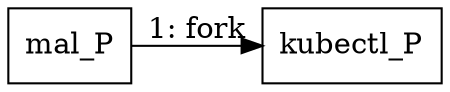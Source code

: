 digraph "T1053.007" {
rankdir="LR"
size="9"
fixedsize="false"
splines="true"
nodesep=0.3
ranksep=0
fontsize=10
overlap="scalexy"
engine= "neato"
	"mal_P" [node_type=Process shape=box]
	"kubectl_P" [node_type=Process shape=box]
	"mal_P" -> "kubectl_P" [label="1: fork"]
}
